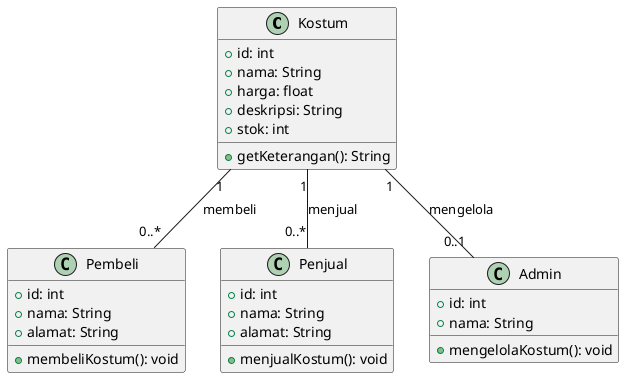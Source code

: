 @startuml
class Kostum {
  +id: int
  +nama: String
  +harga: float
  +deskripsi: String
  +stok: int
  +getKeterangan(): String
}

class Pembeli {
  +id: int
  +nama: String
  +alamat: String
  +membeliKostum(): void
}

class Penjual {
  +id: int
  +nama: String
  +alamat: String
  +menjualKostum(): void
}

class Admin {
  +id: int
  +nama: String
  +mengelolaKostum(): void
}

Kostum "1" -- "0..*" Pembeli : membeli
Kostum "1" -- "0..*" Penjual : menjual
Kostum "1" -- "0..1" Admin : mengelola

@enduml